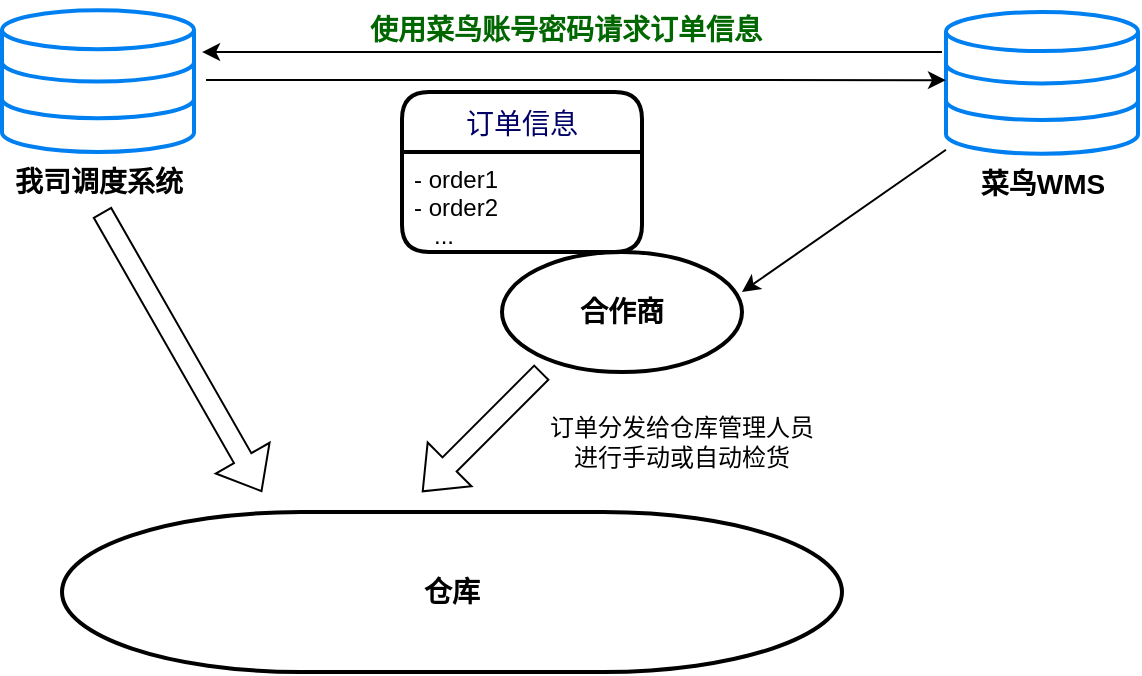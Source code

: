 <mxfile version="20.4.0" type="github">
  <diagram id="hb7whxDd0IUxSN57wa4T" name="第 1 页">
    <mxGraphModel dx="1422" dy="762" grid="1" gridSize="10" guides="1" tooltips="1" connect="1" arrows="1" fold="1" page="1" pageScale="1" pageWidth="700" pageHeight="400" math="0" shadow="0">
      <root>
        <mxCell id="0" />
        <mxCell id="1" parent="0" />
        <mxCell id="BL1SgZ_QQM_9l9nI024T-2" value="&lt;font style=&quot;font-size: 14px;&quot;&gt;我司调度系统&lt;/font&gt;" style="html=1;verticalLabelPosition=bottom;align=center;labelBackgroundColor=#ffffff;verticalAlign=top;strokeWidth=2;strokeColor=#0080F0;shadow=0;dashed=0;shape=mxgraph.ios7.icons.data;fontStyle=1" vertex="1" parent="1">
          <mxGeometry x="100" y="39.1" width="96" height="70.9" as="geometry" />
        </mxCell>
        <mxCell id="BL1SgZ_QQM_9l9nI024T-3" value="订单信息" style="swimlane;childLayout=stackLayout;horizontal=1;startSize=30;horizontalStack=0;rounded=1;fontSize=14;fontStyle=0;strokeWidth=2;resizeParent=0;resizeLast=1;shadow=0;dashed=0;align=center;fontColor=#000066;" vertex="1" parent="1">
          <mxGeometry x="300" y="80" width="120" height="80" as="geometry" />
        </mxCell>
        <mxCell id="BL1SgZ_QQM_9l9nI024T-4" value="- order1&#xa;- order2&#xa;   ..." style="align=left;strokeColor=none;fillColor=none;spacingLeft=4;fontSize=12;verticalAlign=top;resizable=0;rotatable=0;part=1;" vertex="1" parent="BL1SgZ_QQM_9l9nI024T-3">
          <mxGeometry y="30" width="120" height="50" as="geometry" />
        </mxCell>
        <mxCell id="BL1SgZ_QQM_9l9nI024T-7" value="&lt;b&gt;&lt;font style=&quot;font-size: 14px;&quot;&gt;合作商&lt;/font&gt;&lt;/b&gt;" style="strokeWidth=2;html=1;shape=mxgraph.flowchart.start_1;whiteSpace=wrap;" vertex="1" parent="1">
          <mxGeometry x="350" y="160" width="120" height="60" as="geometry" />
        </mxCell>
        <mxCell id="BL1SgZ_QQM_9l9nI024T-8" value="&lt;b&gt;&lt;font style=&quot;font-size: 14px;&quot;&gt;仓库&lt;/font&gt;&lt;/b&gt;" style="strokeWidth=2;html=1;shape=mxgraph.flowchart.terminator;whiteSpace=wrap;" vertex="1" parent="1">
          <mxGeometry x="130" y="290" width="390" height="80" as="geometry" />
        </mxCell>
        <mxCell id="BL1SgZ_QQM_9l9nI024T-12" value="" style="endArrow=classic;html=1;rounded=0;entryX=1.042;entryY=0.295;entryDx=0;entryDy=0;entryPerimeter=0;" edge="1" parent="1" target="BL1SgZ_QQM_9l9nI024T-2">
          <mxGeometry width="50" height="50" relative="1" as="geometry">
            <mxPoint x="570" y="60" as="sourcePoint" />
            <mxPoint x="180" y="160" as="targetPoint" />
          </mxGeometry>
        </mxCell>
        <mxCell id="BL1SgZ_QQM_9l9nI024T-14" value="&lt;b&gt;&lt;font style=&quot;font-size: 14px;&quot;&gt;菜鸟WMS&lt;/font&gt;&lt;/b&gt;" style="html=1;verticalLabelPosition=bottom;align=center;labelBackgroundColor=#ffffff;verticalAlign=top;strokeWidth=2;strokeColor=#0080F0;shadow=0;dashed=0;shape=mxgraph.ios7.icons.data;" vertex="1" parent="1">
          <mxGeometry x="572" y="40" width="96" height="70.9" as="geometry" />
        </mxCell>
        <mxCell id="BL1SgZ_QQM_9l9nI024T-15" value="" style="endArrow=classic;html=1;rounded=0;entryX=1.042;entryY=0.295;entryDx=0;entryDy=0;entryPerimeter=0;" edge="1" parent="1">
          <mxGeometry width="50" height="50" relative="1" as="geometry">
            <mxPoint x="202.032" y="74.05" as="sourcePoint" />
            <mxPoint x="572.0" y="74.065" as="targetPoint" />
          </mxGeometry>
        </mxCell>
        <mxCell id="BL1SgZ_QQM_9l9nI024T-20" value="" style="endArrow=classic;html=1;rounded=0;entryX=1;entryY=0.333;entryDx=0;entryDy=0;entryPerimeter=0;" edge="1" parent="1" source="BL1SgZ_QQM_9l9nI024T-14" target="BL1SgZ_QQM_9l9nI024T-7">
          <mxGeometry width="50" height="50" relative="1" as="geometry">
            <mxPoint x="490" y="150" as="sourcePoint" />
            <mxPoint x="540" y="200" as="targetPoint" />
          </mxGeometry>
        </mxCell>
        <mxCell id="BL1SgZ_QQM_9l9nI024T-21" value="" style="shape=flexArrow;endArrow=classic;html=1;rounded=0;" edge="1" parent="1">
          <mxGeometry width="50" height="50" relative="1" as="geometry">
            <mxPoint x="370" y="220" as="sourcePoint" />
            <mxPoint x="310" y="280" as="targetPoint" />
          </mxGeometry>
        </mxCell>
        <mxCell id="BL1SgZ_QQM_9l9nI024T-22" value="订单分发给仓库管理人员进行手动或自动检货" style="text;html=1;strokeColor=none;fillColor=none;align=center;verticalAlign=middle;whiteSpace=wrap;rounded=0;" vertex="1" parent="1">
          <mxGeometry x="370" y="240" width="140" height="30" as="geometry" />
        </mxCell>
        <mxCell id="BL1SgZ_QQM_9l9nI024T-23" value="" style="shape=flexArrow;endArrow=classic;html=1;rounded=0;" edge="1" parent="1">
          <mxGeometry width="50" height="50" relative="1" as="geometry">
            <mxPoint x="150" y="140" as="sourcePoint" />
            <mxPoint x="230" y="280" as="targetPoint" />
          </mxGeometry>
        </mxCell>
        <mxCell id="BL1SgZ_QQM_9l9nI024T-26" value="使用菜鸟账号密码请求订单信息" style="text;html=1;strokeColor=none;fillColor=none;align=center;verticalAlign=middle;whiteSpace=wrap;rounded=0;fontSize=14;fontColor=#006600;fontStyle=1" vertex="1" parent="1">
          <mxGeometry x="257" y="34" width="250" height="30" as="geometry" />
        </mxCell>
      </root>
    </mxGraphModel>
  </diagram>
</mxfile>
